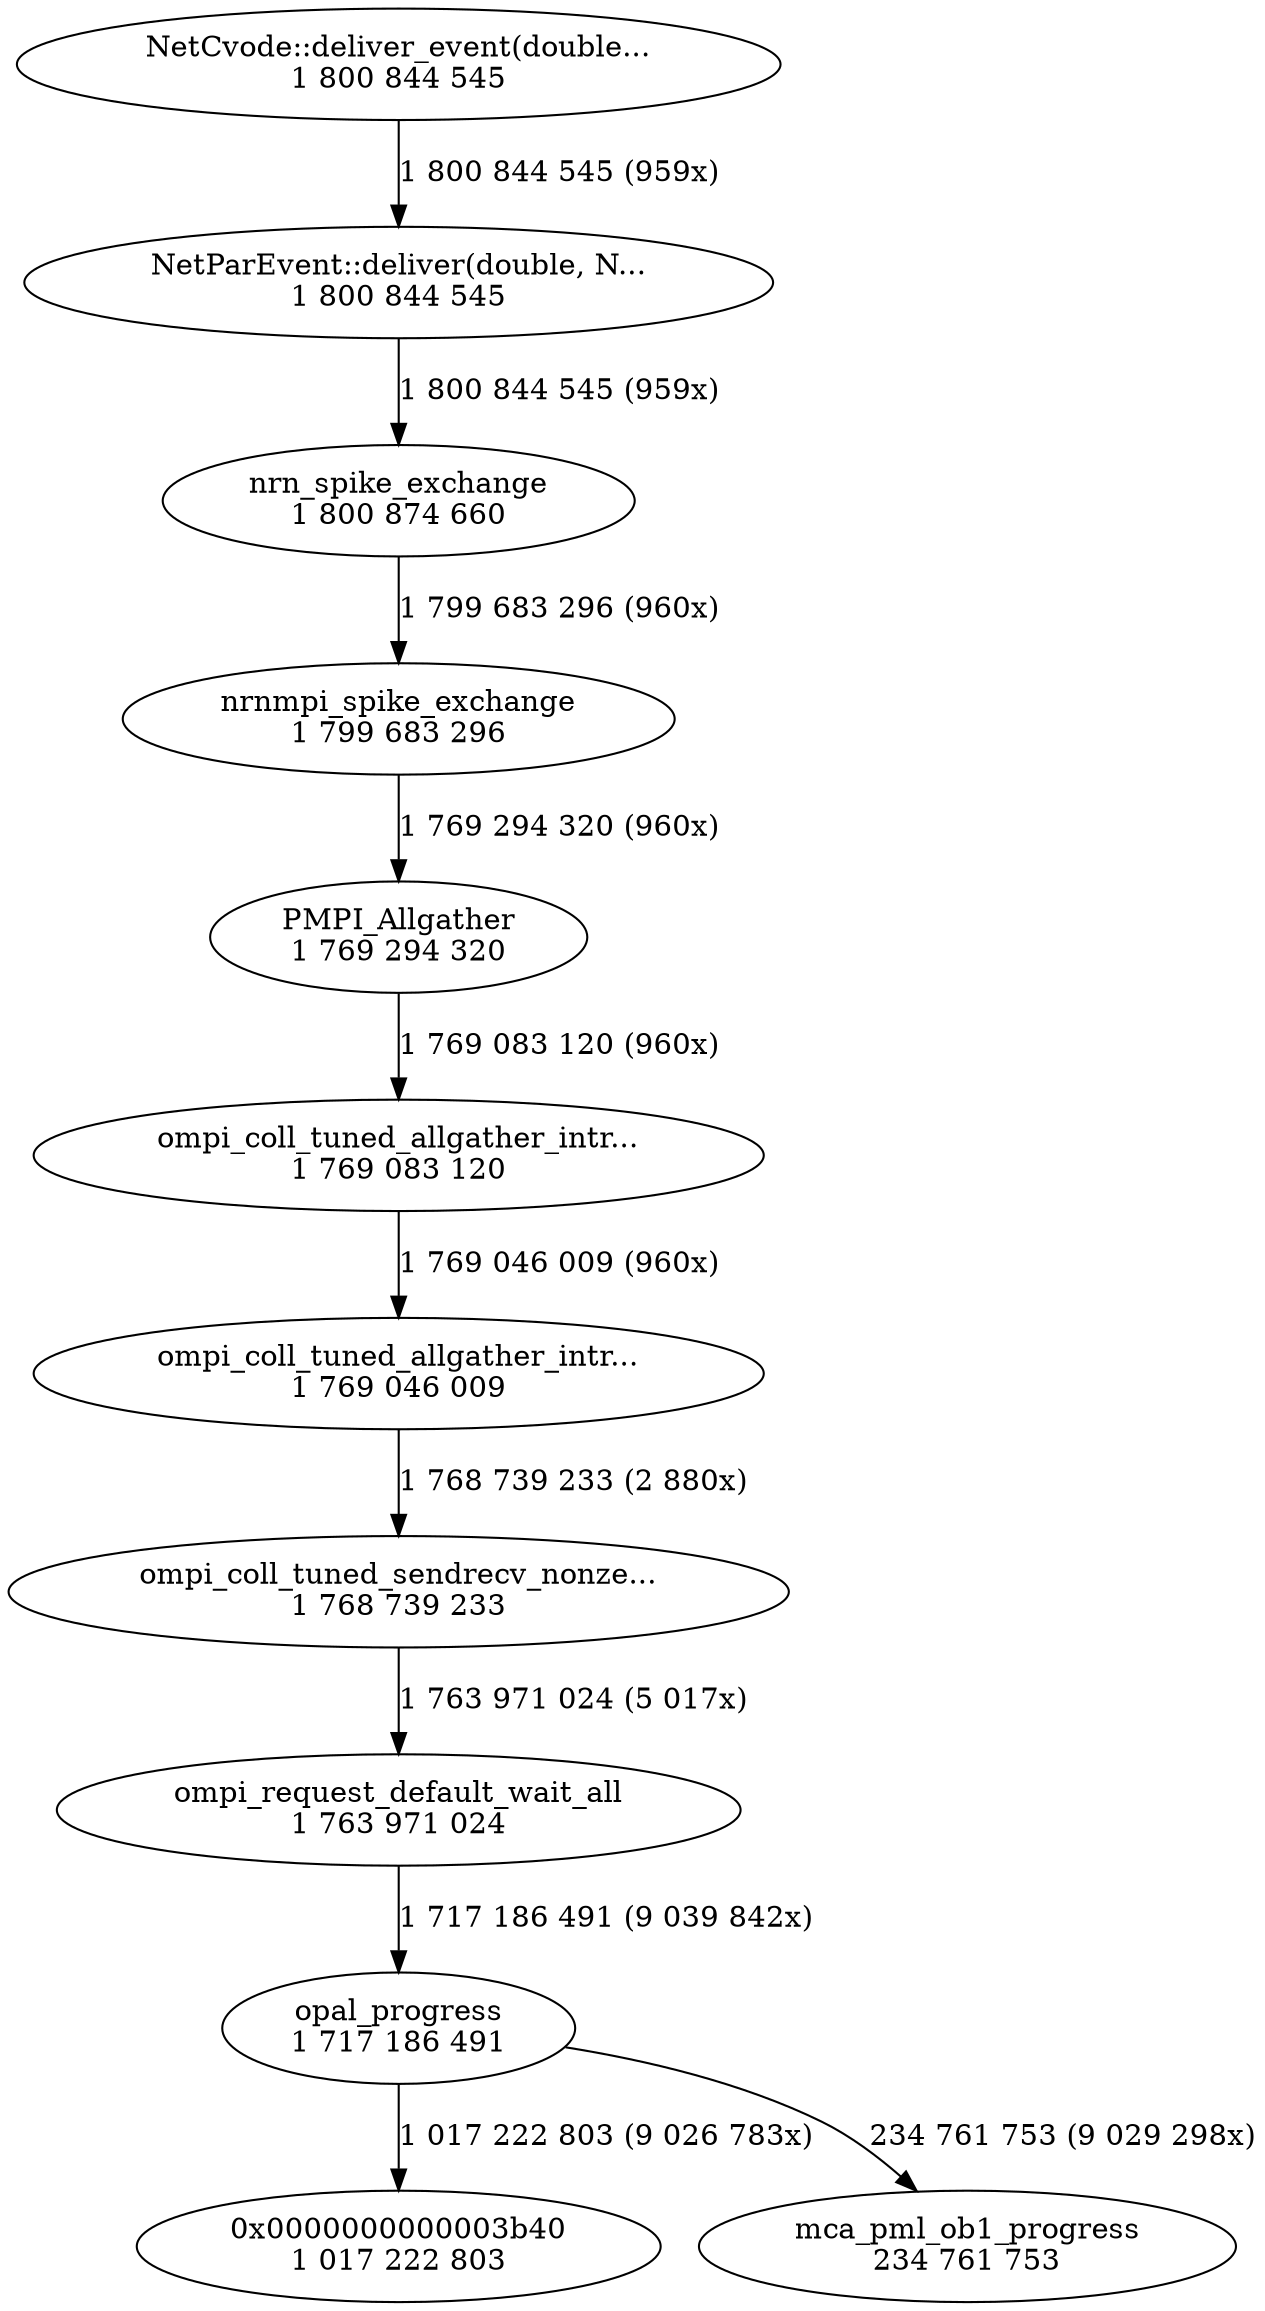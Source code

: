 digraph "callgraph" {
  F145dd18 [label="0x0000000000003b40\n1 017 222 803"];
  F1470438 [label="ompi_coll_tuned_sendrecv_nonze...\n1 768 739 233"];
  F1471fe8 [label="ompi_request_default_wait_all\n1 763 971 024"];
  F147ca78 [label="ompi_coll_tuned_allgather_intr...\n1 769 083 120"];
  F147cf38 [label="ompi_coll_tuned_allgather_intr...\n1 769 046 009"];
  F1566e78 [label="NetCvode::deliver_event(double...\n1 800 844 545"];
  F15929d8 [label="NetParEvent::deliver(double, N...\n1 800 844 545"];
  F15df358 [label="nrn_spike_exchange\n1 800 874 660"];
  F15e7ce8 [label="nrnmpi_spike_exchange\n1 799 683 296"];
  F1665618 [label="opal_progress\n1 717 186 491"];
  F168b828 [label="mca_pml_ob1_progress\n234 761 753"];
  F1958948 [label="PMPI_Allgather\n1 769 294 320"];
  F1470438 -> F1471fe8 [weight=3,label="1 763 971 024 (5 017x)"];
  F1471fe8 -> F1665618 [weight=3,label="1 717 186 491 (9 039 842x)"];
  F147ca78 -> F147cf38 [weight=3,label="1 769 046 009 (960x)"];
  F147cf38 -> F1470438 [weight=3,label="1 768 739 233 (2 880x)"];
  F1566e78 -> F15929d8 [weight=3,label="1 800 844 545 (959x)"];
  F15929d8 -> F15df358 [weight=3,label="1 800 844 545 (959x)"];
  F15df358 -> F15e7ce8 [weight=3,label="1 799 683 296 (960x)"];
  F15e7ce8 -> F1958948 [weight=3,label="1 769 294 320 (960x)"];
  F1665618 -> F145dd18 [weight=3,label="1 017 222 803 (9 026 783x)"];
  F1665618 -> F168b828 [weight=2,label="234 761 753 (9 029 298x)"];
  F1958948 -> F147ca78 [weight=3,label="1 769 083 120 (960x)"];
}

